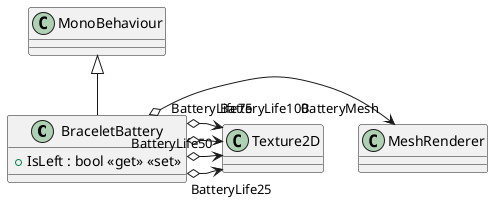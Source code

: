 @startuml
class BraceletBattery {
    + IsLeft : bool <<get>> <<set>>
}
MonoBehaviour <|-- BraceletBattery
BraceletBattery o-> "BatteryMesh" MeshRenderer
BraceletBattery o-> "BatteryLife25" Texture2D
BraceletBattery o-> "BatteryLife50" Texture2D
BraceletBattery o-> "BatteryLife75" Texture2D
BraceletBattery o-> "BatteryLife100" Texture2D
@enduml
